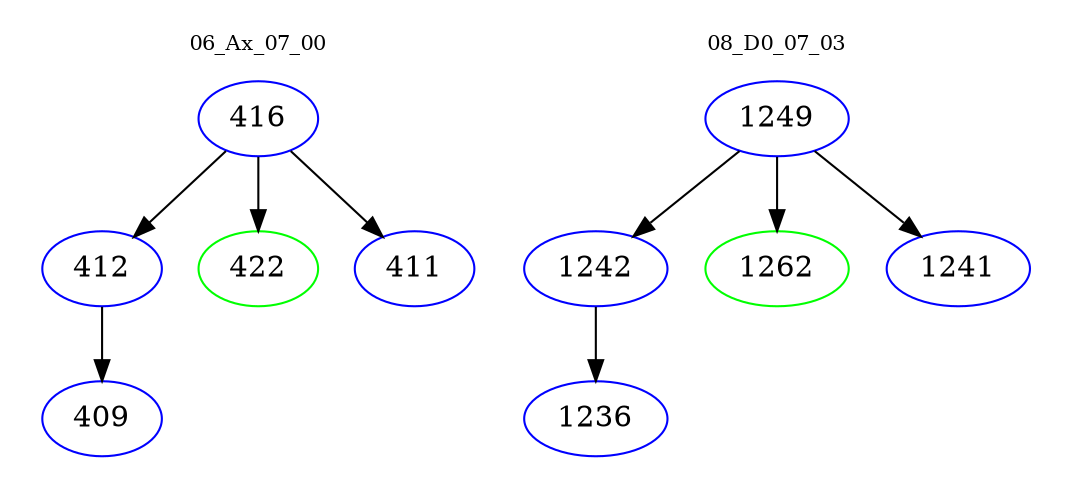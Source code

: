 digraph{
subgraph cluster_0 {
color = white
label = "06_Ax_07_00";
fontsize=10;
T0_416 [label="416", color="blue"]
T0_416 -> T0_412 [color="black"]
T0_412 [label="412", color="blue"]
T0_412 -> T0_409 [color="black"]
T0_409 [label="409", color="blue"]
T0_416 -> T0_422 [color="black"]
T0_422 [label="422", color="green"]
T0_416 -> T0_411 [color="black"]
T0_411 [label="411", color="blue"]
}
subgraph cluster_1 {
color = white
label = "08_D0_07_03";
fontsize=10;
T1_1249 [label="1249", color="blue"]
T1_1249 -> T1_1242 [color="black"]
T1_1242 [label="1242", color="blue"]
T1_1242 -> T1_1236 [color="black"]
T1_1236 [label="1236", color="blue"]
T1_1249 -> T1_1262 [color="black"]
T1_1262 [label="1262", color="green"]
T1_1249 -> T1_1241 [color="black"]
T1_1241 [label="1241", color="blue"]
}
}
